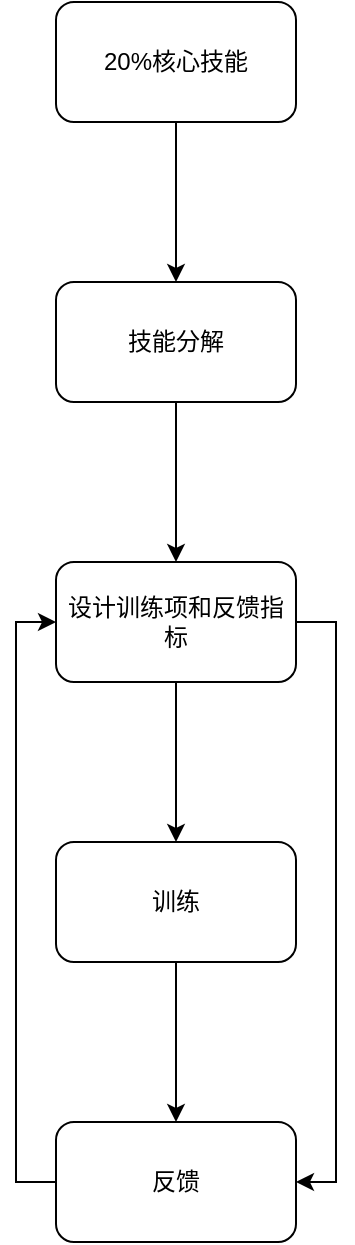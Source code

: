 <mxfile version="17.4.3" type="github">
  <diagram id="wBzqIfNyAyHXvbYqx4xG" name="第 1 页">
    <mxGraphModel dx="1002" dy="677" grid="1" gridSize="10" guides="1" tooltips="1" connect="1" arrows="1" fold="1" page="1" pageScale="1" pageWidth="827" pageHeight="1169" math="0" shadow="0">
      <root>
        <mxCell id="0" />
        <mxCell id="1" parent="0" />
        <mxCell id="YO0htNIuJSO2rmtyerx_-3" value="" style="edgeStyle=orthogonalEdgeStyle;rounded=0;orthogonalLoop=1;jettySize=auto;html=1;" edge="1" parent="1" source="YO0htNIuJSO2rmtyerx_-1" target="YO0htNIuJSO2rmtyerx_-2">
          <mxGeometry relative="1" as="geometry" />
        </mxCell>
        <mxCell id="YO0htNIuJSO2rmtyerx_-1" value="技能分解" style="rounded=1;whiteSpace=wrap;html=1;" vertex="1" parent="1">
          <mxGeometry x="160" y="240" width="120" height="60" as="geometry" />
        </mxCell>
        <mxCell id="YO0htNIuJSO2rmtyerx_-5" value="" style="edgeStyle=orthogonalEdgeStyle;rounded=0;orthogonalLoop=1;jettySize=auto;html=1;" edge="1" parent="1" source="YO0htNIuJSO2rmtyerx_-2" target="YO0htNIuJSO2rmtyerx_-4">
          <mxGeometry relative="1" as="geometry" />
        </mxCell>
        <mxCell id="YO0htNIuJSO2rmtyerx_-11" style="edgeStyle=orthogonalEdgeStyle;rounded=0;orthogonalLoop=1;jettySize=auto;html=1;entryX=1;entryY=0.5;entryDx=0;entryDy=0;" edge="1" parent="1" source="YO0htNIuJSO2rmtyerx_-2" target="YO0htNIuJSO2rmtyerx_-8">
          <mxGeometry relative="1" as="geometry">
            <Array as="points">
              <mxPoint x="300" y="410" />
              <mxPoint x="300" y="690" />
            </Array>
          </mxGeometry>
        </mxCell>
        <mxCell id="YO0htNIuJSO2rmtyerx_-2" value="设计训练项和反馈指标" style="whiteSpace=wrap;html=1;rounded=1;" vertex="1" parent="1">
          <mxGeometry x="160" y="380" width="120" height="60" as="geometry" />
        </mxCell>
        <mxCell id="YO0htNIuJSO2rmtyerx_-9" value="" style="edgeStyle=orthogonalEdgeStyle;rounded=0;orthogonalLoop=1;jettySize=auto;html=1;" edge="1" parent="1" source="YO0htNIuJSO2rmtyerx_-4" target="YO0htNIuJSO2rmtyerx_-8">
          <mxGeometry relative="1" as="geometry" />
        </mxCell>
        <mxCell id="YO0htNIuJSO2rmtyerx_-4" value="训练" style="whiteSpace=wrap;html=1;rounded=1;" vertex="1" parent="1">
          <mxGeometry x="160" y="520" width="120" height="60" as="geometry" />
        </mxCell>
        <mxCell id="YO0htNIuJSO2rmtyerx_-10" style="edgeStyle=orthogonalEdgeStyle;rounded=0;orthogonalLoop=1;jettySize=auto;html=1;entryX=0;entryY=0.5;entryDx=0;entryDy=0;" edge="1" parent="1" source="YO0htNIuJSO2rmtyerx_-8" target="YO0htNIuJSO2rmtyerx_-2">
          <mxGeometry relative="1" as="geometry">
            <Array as="points">
              <mxPoint x="140" y="690" />
              <mxPoint x="140" y="410" />
            </Array>
          </mxGeometry>
        </mxCell>
        <mxCell id="YO0htNIuJSO2rmtyerx_-8" value="反馈" style="whiteSpace=wrap;html=1;rounded=1;" vertex="1" parent="1">
          <mxGeometry x="160" y="660" width="120" height="60" as="geometry" />
        </mxCell>
        <mxCell id="YO0htNIuJSO2rmtyerx_-13" value="" style="edgeStyle=orthogonalEdgeStyle;rounded=0;orthogonalLoop=1;jettySize=auto;html=1;" edge="1" parent="1" source="YO0htNIuJSO2rmtyerx_-12" target="YO0htNIuJSO2rmtyerx_-1">
          <mxGeometry relative="1" as="geometry" />
        </mxCell>
        <mxCell id="YO0htNIuJSO2rmtyerx_-12" value="&lt;span&gt;20%核心技能&lt;/span&gt;" style="rounded=1;whiteSpace=wrap;html=1;" vertex="1" parent="1">
          <mxGeometry x="160" y="100" width="120" height="60" as="geometry" />
        </mxCell>
      </root>
    </mxGraphModel>
  </diagram>
</mxfile>
